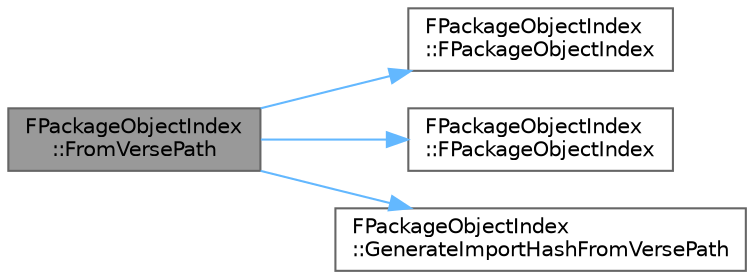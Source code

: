 digraph "FPackageObjectIndex::FromVersePath"
{
 // INTERACTIVE_SVG=YES
 // LATEX_PDF_SIZE
  bgcolor="transparent";
  edge [fontname=Helvetica,fontsize=10,labelfontname=Helvetica,labelfontsize=10];
  node [fontname=Helvetica,fontsize=10,shape=box,height=0.2,width=0.4];
  rankdir="LR";
  Node1 [id="Node000001",label="FPackageObjectIndex\l::FromVersePath",height=0.2,width=0.4,color="gray40", fillcolor="grey60", style="filled", fontcolor="black",tooltip=" "];
  Node1 -> Node2 [id="edge1_Node000001_Node000002",color="steelblue1",style="solid",tooltip=" "];
  Node2 [id="Node000002",label="FPackageObjectIndex\l::FPackageObjectIndex",height=0.2,width=0.4,color="grey40", fillcolor="white", style="filled",URL="$da/dd6/classFPackageObjectIndex.html#a1615cf79cfd10e0b127ad66661046f1d",tooltip=" "];
  Node1 -> Node3 [id="edge2_Node000001_Node000003",color="steelblue1",style="solid",tooltip=" "];
  Node3 [id="Node000003",label="FPackageObjectIndex\l::FPackageObjectIndex",height=0.2,width=0.4,color="grey40", fillcolor="white", style="filled",URL="$da/dd6/classFPackageObjectIndex.html#a4ee36948a92bb353d706fdc7ae90d859",tooltip=" "];
  Node1 -> Node4 [id="edge3_Node000001_Node000004",color="steelblue1",style="solid",tooltip=" "];
  Node4 [id="Node000004",label="FPackageObjectIndex\l::GenerateImportHashFromVersePath",height=0.2,width=0.4,color="grey40", fillcolor="white", style="filled",URL="$da/dd6/classFPackageObjectIndex.html#ab3c1c7833ee5b7396ae9d3e5f16a1368",tooltip=" "];
}
